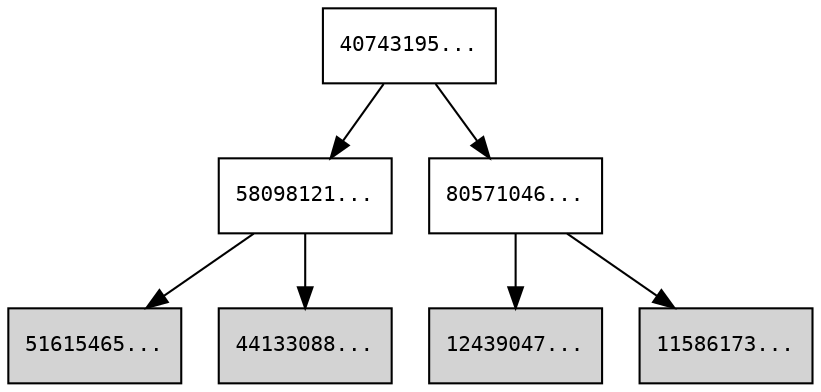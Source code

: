 digraph hierarchy {
node [fontname=Monospace,fontsize=10,shape=box]
"40743195..." -> {"58098121..." "80571046..."}
"58098121..." -> {"51615465..." "44133088..."}
"51615465..." [style=filled];
"44133088..." [style=filled];
"80571046..." -> {"12439047..." "11586173..."}
"12439047..." [style=filled];
"11586173..." [style=filled];
}
